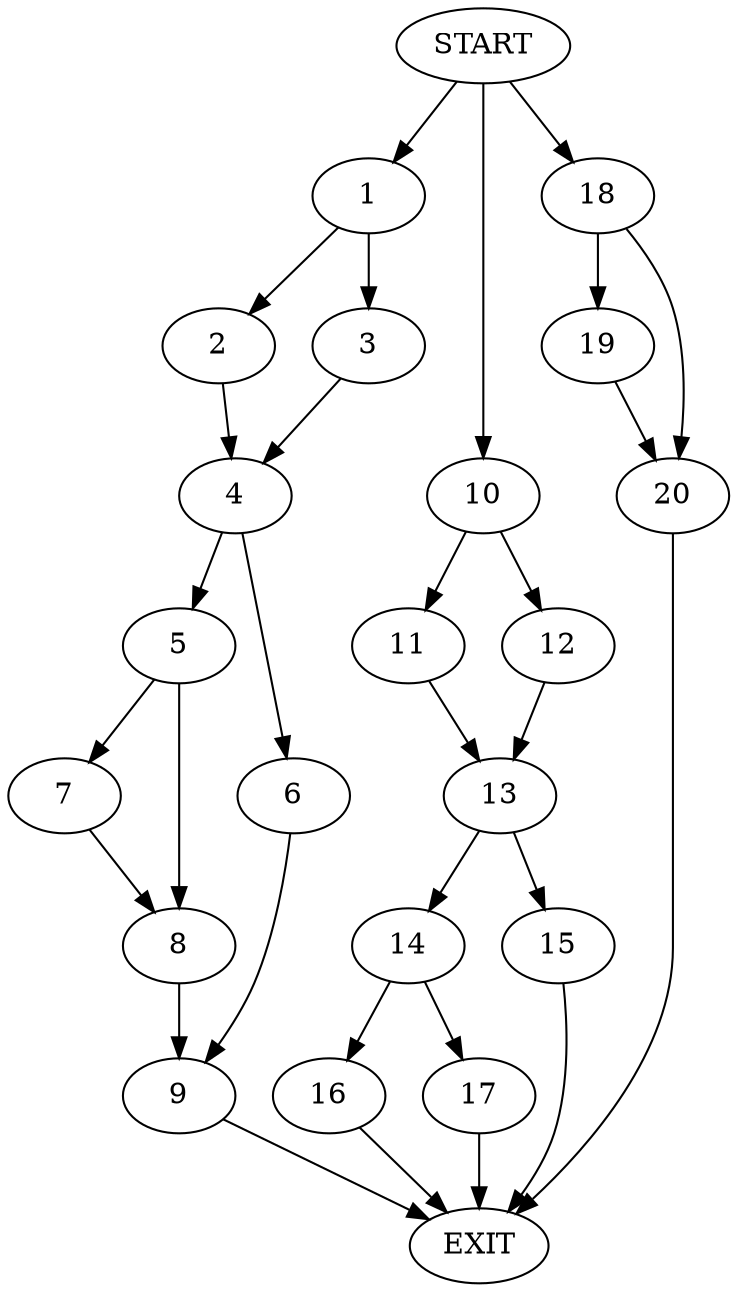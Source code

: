 digraph {
0 [label="START"]
21 [label="EXIT"]
0 -> 1
1 -> 2
1 -> 3
3 -> 4
2 -> 4
4 -> 5
4 -> 6
5 -> 7
5 -> 8
6 -> 9
7 -> 8
8 -> 9
0 -> 10
10 -> 11
10 -> 12
12 -> 13
11 -> 13
13 -> 14
13 -> 15
14 -> 16
14 -> 17
15 -> 21
16 -> 21
17 -> 21
0 -> 18
18 -> 19
18 -> 20
20 -> 21
19 -> 20
9 -> 21
}
